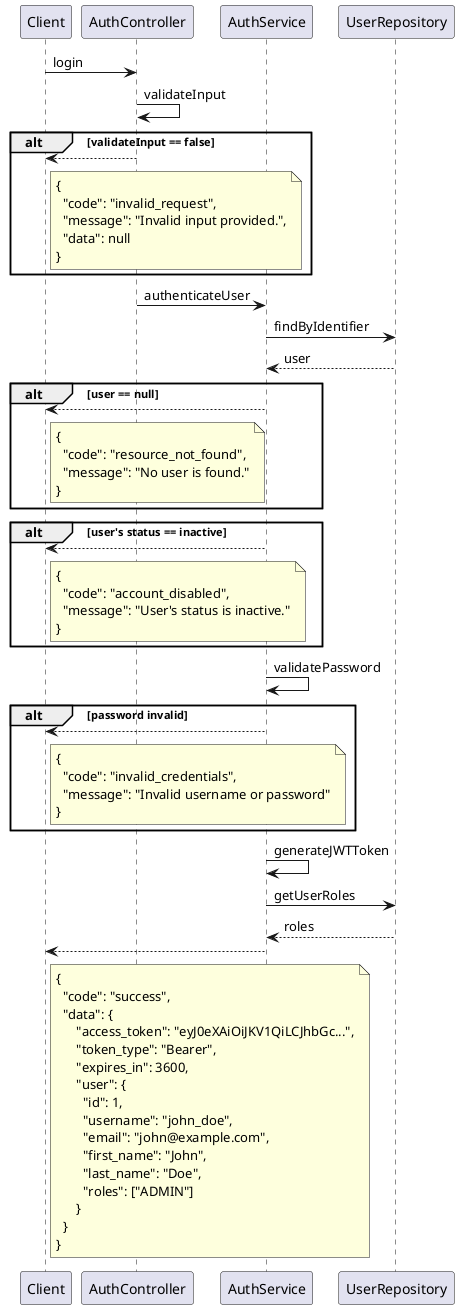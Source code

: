 @startuml
'https://plantuml.com/sequence-diagram

Client -> AuthController: login
AuthController -> AuthController: validateInput
alt validateInput == false
    Client <-- AuthController:
    note right of Client
    {
      "code": "invalid_request",
      "message": "Invalid input provided.",
      "data": null
    }
    end note
end
AuthController -> AuthService: authenticateUser
AuthService -> UserRepository: findByIdentifier
UserRepository --> AuthService: user
alt user == null
    Client <-- AuthService:
    note right of Client
    {
      "code": "resource_not_found",
      "message": "No user is found."
    }
    end note
end
alt user's status == inactive
    Client <-- AuthService:
    note right of Client
    {
      "code": "account_disabled",
      "message": "User's status is inactive."
    }
    end note
end

AuthService -> AuthService: validatePassword
alt password invalid
    Client <-- AuthService:
    note right of Client
    {
      "code": "invalid_credentials",
      "message": "Invalid username or password"
    }
    end note
end
AuthService -> AuthService: generateJWTToken
AuthService -> UserRepository: getUserRoles
UserRepository --> AuthService: roles
Client <-- AuthService:
note right of Client
{
  "code": "success",
  "data": {
      "access_token": "eyJ0eXAiOiJKV1QiLCJhbGc...",
      "token_type": "Bearer",
      "expires_in": 3600,
      "user": {
        "id": 1,
        "username": "john_doe",
        "email": "john@example.com",
        "first_name": "John",
        "last_name": "Doe",
        "roles": ["ADMIN"]
      }
  }
}
end note

@enduml